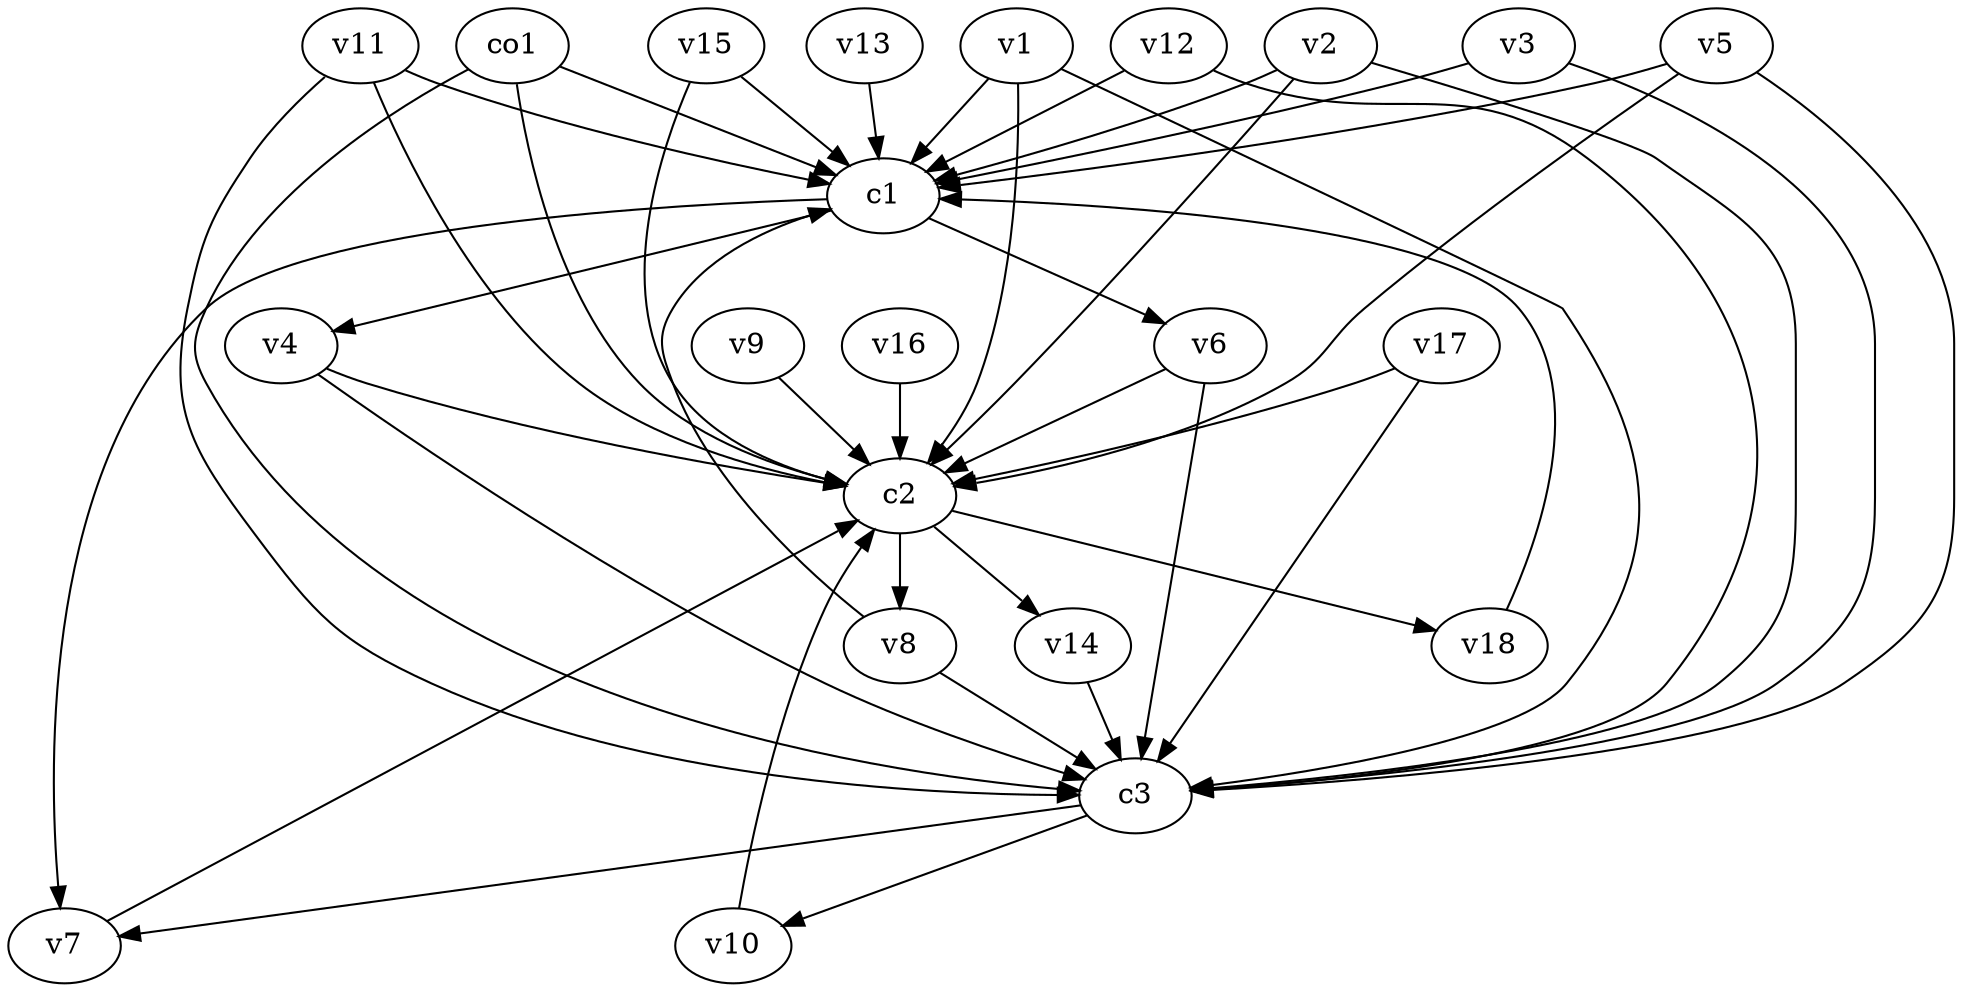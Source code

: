 strict digraph  {
c1;
c2;
c3;
v1;
v2;
v3;
v4;
v5;
v6;
v7;
v8;
v9;
v10;
v11;
v12;
v13;
v14;
v15;
v16;
v17;
v18;
co1;
c1 -> v4  [weight=1];
c1 -> v7  [weight=1];
c1 -> v6  [weight=1];
c2 -> v14  [weight=1];
c2 -> v18  [weight=1];
c2 -> v8  [weight=1];
c3 -> v7  [weight=1];
c3 -> v10  [weight=1];
v1 -> c1  [weight=1];
v1 -> c2  [weight=1];
v1 -> c3  [weight=1];
v2 -> c1  [weight=1];
v2 -> c2  [weight=1];
v2 -> c3  [weight=1];
v3 -> c3  [weight=1];
v3 -> c1  [weight=1];
v4 -> c2  [weight=1];
v4 -> c3  [weight=1];
v5 -> c1  [weight=1];
v5 -> c2  [weight=1];
v5 -> c3  [weight=1];
v6 -> c3  [weight=1];
v6 -> c2  [weight=1];
v7 -> c2  [weight=1];
v8 -> c3  [weight=1];
v8 -> c1  [weight=1];
v9 -> c2  [weight=1];
v10 -> c2  [weight=1];
v11 -> c1  [weight=1];
v11 -> c2  [weight=1];
v11 -> c3  [weight=1];
v12 -> c3  [weight=1];
v12 -> c1  [weight=1];
v13 -> c1  [weight=1];
v14 -> c3  [weight=1];
v15 -> c2  [weight=1];
v15 -> c1  [weight=1];
v16 -> c2  [weight=1];
v17 -> c2  [weight=1];
v17 -> c3  [weight=1];
v18 -> c1  [weight=1];
co1 -> c1  [weight=1];
co1 -> c2  [weight=1];
co1 -> c3  [weight=1];
}
